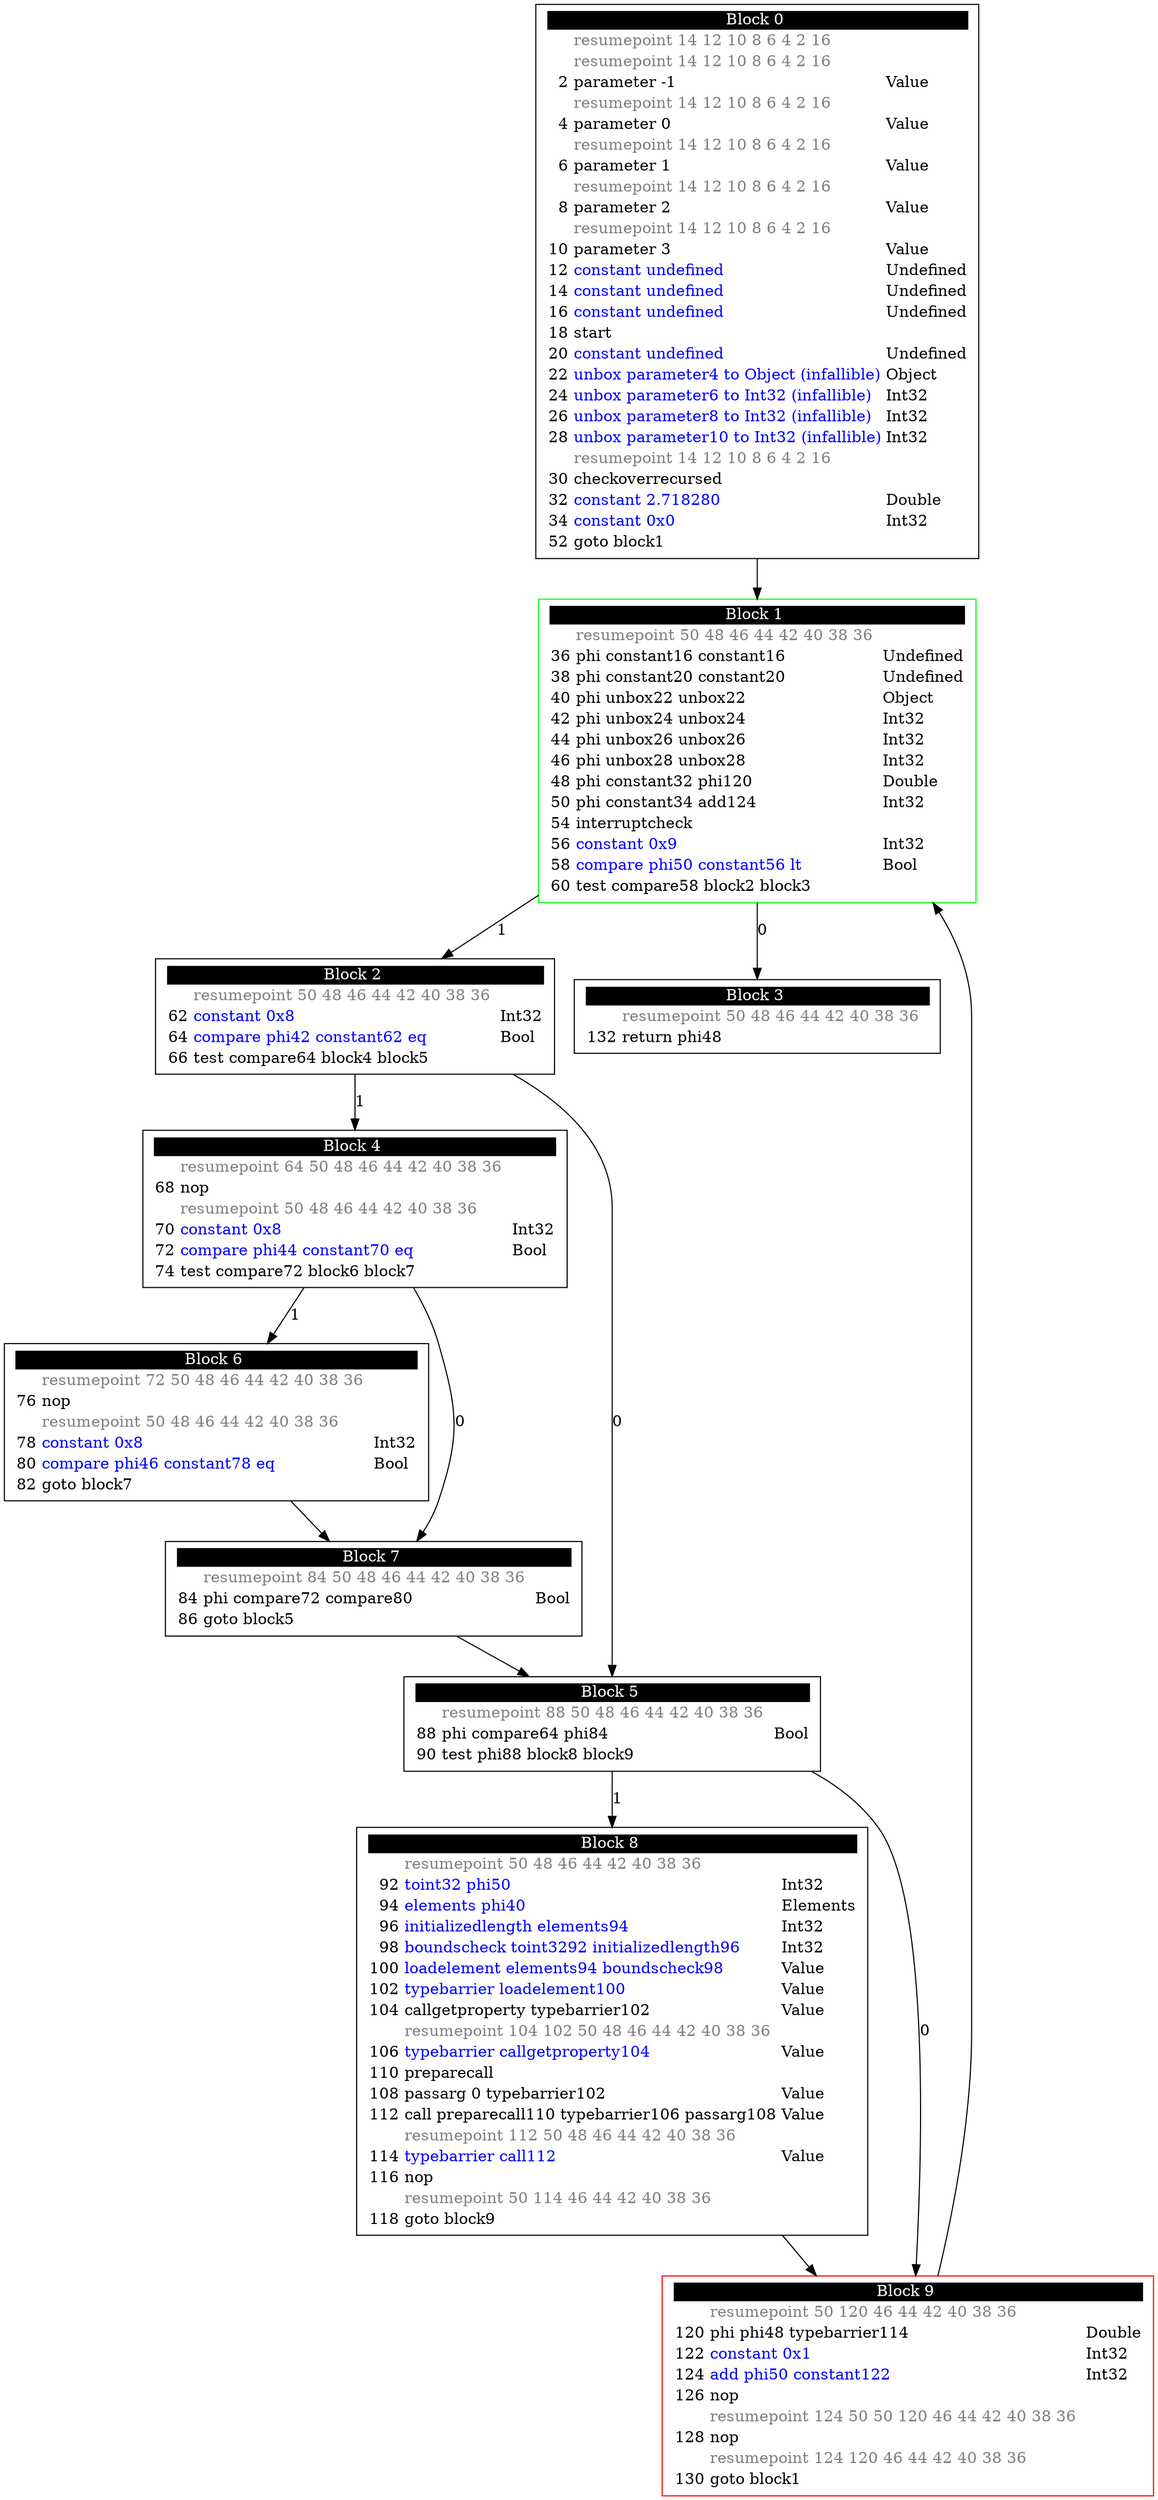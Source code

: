 digraph {
  rankdir=TB
  splines=true

  "Block0" [ shape=box label=<<table border="0" cellborder="0" cellpadding="1"><tr><td align="center" bgcolor="black" colspan="3"><font color="white">Block 0 </font></td></tr><tr><td align="left"></td><td align="left"><font color="grey50">resumepoint 14 12 10 8 6 4 2 16 </font></td><td></td></tr><tr><td align="left"></td><td align="left"><font color="grey50">resumepoint 14 12 10 8 6 4 2 16 </font></td><td></td></tr><tr><td align="right" port="i2">2</td><td align="left">parameter -1</td><td align="left">Value</td></tr><tr><td align="left"></td><td align="left"><font color="grey50">resumepoint 14 12 10 8 6 4 2 16 </font></td><td></td></tr><tr><td align="right" port="i4">4</td><td align="left">parameter 0</td><td align="left">Value</td></tr><tr><td align="left"></td><td align="left"><font color="grey50">resumepoint 14 12 10 8 6 4 2 16 </font></td><td></td></tr><tr><td align="right" port="i6">6</td><td align="left">parameter 1</td><td align="left">Value</td></tr><tr><td align="left"></td><td align="left"><font color="grey50">resumepoint 14 12 10 8 6 4 2 16 </font></td><td></td></tr><tr><td align="right" port="i8">8</td><td align="left">parameter 2</td><td align="left">Value</td></tr><tr><td align="left"></td><td align="left"><font color="grey50">resumepoint 14 12 10 8 6 4 2 16 </font></td><td></td></tr><tr><td align="right" port="i10">10</td><td align="left">parameter 3</td><td align="left">Value</td></tr><tr><td align="right" port="i12">12</td><td align="left"><font color="blue">constant undefined</font></td><td align="left">Undefined</td></tr><tr><td align="right" port="i14">14</td><td align="left"><font color="blue">constant undefined</font></td><td align="left">Undefined</td></tr><tr><td align="right" port="i16">16</td><td align="left"><font color="blue">constant undefined</font></td><td align="left">Undefined</td></tr><tr><td align="right" port="i18">18</td><td align="left">start</td></tr><tr><td align="right" port="i20">20</td><td align="left"><font color="blue">constant undefined</font></td><td align="left">Undefined</td></tr><tr><td align="right" port="i22">22</td><td align="left"><font color="blue">unbox parameter4 to Object (infallible)</font></td><td align="left">Object</td></tr><tr><td align="right" port="i24">24</td><td align="left"><font color="blue">unbox parameter6 to Int32 (infallible)</font></td><td align="left">Int32</td></tr><tr><td align="right" port="i26">26</td><td align="left"><font color="blue">unbox parameter8 to Int32 (infallible)</font></td><td align="left">Int32</td></tr><tr><td align="right" port="i28">28</td><td align="left"><font color="blue">unbox parameter10 to Int32 (infallible)</font></td><td align="left">Int32</td></tr><tr><td align="left"></td><td align="left"><font color="grey50">resumepoint 14 12 10 8 6 4 2 16 </font></td><td></td></tr><tr><td align="right" port="i30">30</td><td align="left">checkoverrecursed</td></tr><tr><td align="right" port="i32">32</td><td align="left"><font color="blue">constant 2.718280</font></td><td align="left">Double</td></tr><tr><td align="right" port="i34">34</td><td align="left"><font color="blue">constant 0x0</font></td><td align="left">Int32</td></tr><tr><td align="right" port="i52">52</td><td align="left">goto block1</td></tr></table>> ] ;
  "Block1" [ color=green shape=box label=<<table border="0" cellborder="0" cellpadding="1"><tr><td align="center" bgcolor="black" colspan="3"><font color="white">Block 1 </font></td></tr><tr><td align="left"></td><td align="left"><font color="grey50">resumepoint 50 48 46 44 42 40 38 36 </font></td><td></td></tr><tr><td align="right" port="i36">36</td><td align="left">phi constant16 constant16</td><td align="left">Undefined</td></tr><tr><td align="right" port="i38">38</td><td align="left">phi constant20 constant20</td><td align="left">Undefined</td></tr><tr><td align="right" port="i40">40</td><td align="left">phi unbox22 unbox22</td><td align="left">Object</td></tr><tr><td align="right" port="i42">42</td><td align="left">phi unbox24 unbox24</td><td align="left">Int32</td></tr><tr><td align="right" port="i44">44</td><td align="left">phi unbox26 unbox26</td><td align="left">Int32</td></tr><tr><td align="right" port="i46">46</td><td align="left">phi unbox28 unbox28</td><td align="left">Int32</td></tr><tr><td align="right" port="i48">48</td><td align="left">phi constant32 phi120</td><td align="left">Double</td></tr><tr><td align="right" port="i50">50</td><td align="left">phi constant34 add124</td><td align="left">Int32</td></tr><tr><td align="right" port="i54">54</td><td align="left">interruptcheck</td></tr><tr><td align="right" port="i56">56</td><td align="left"><font color="blue">constant 0x9</font></td><td align="left">Int32</td></tr><tr><td align="right" port="i58">58</td><td align="left"><font color="blue">compare phi50 constant56 lt</font></td><td align="left">Bool</td></tr><tr><td align="right" port="i60">60</td><td align="left">test compare58 block2 block3</td></tr></table>> ] ;
  "Block2" [ shape=box label=<<table border="0" cellborder="0" cellpadding="1"><tr><td align="center" bgcolor="black" colspan="3"><font color="white">Block 2 </font></td></tr><tr><td align="left"></td><td align="left"><font color="grey50">resumepoint 50 48 46 44 42 40 38 36 </font></td><td></td></tr><tr><td align="right" port="i62">62</td><td align="left"><font color="blue">constant 0x8</font></td><td align="left">Int32</td></tr><tr><td align="right" port="i64">64</td><td align="left"><font color="blue">compare phi42 constant62 eq</font></td><td align="left">Bool</td></tr><tr><td align="right" port="i66">66</td><td align="left">test compare64 block4 block5</td></tr></table>> ] ;
  "Block4" [ shape=box label=<<table border="0" cellborder="0" cellpadding="1"><tr><td align="center" bgcolor="black" colspan="3"><font color="white">Block 4 </font></td></tr><tr><td align="left"></td><td align="left"><font color="grey50">resumepoint 64 50 48 46 44 42 40 38 36 </font></td><td></td></tr><tr><td align="right" port="i68">68</td><td align="left">nop</td></tr><tr><td align="left"></td><td align="left"><font color="grey50">resumepoint 50 48 46 44 42 40 38 36 </font></td><td></td></tr><tr><td align="right" port="i70">70</td><td align="left"><font color="blue">constant 0x8</font></td><td align="left">Int32</td></tr><tr><td align="right" port="i72">72</td><td align="left"><font color="blue">compare phi44 constant70 eq</font></td><td align="left">Bool</td></tr><tr><td align="right" port="i74">74</td><td align="left">test compare72 block6 block7</td></tr></table>> ] ;
  "Block6" [ shape=box label=<<table border="0" cellborder="0" cellpadding="1"><tr><td align="center" bgcolor="black" colspan="3"><font color="white">Block 6 </font></td></tr><tr><td align="left"></td><td align="left"><font color="grey50">resumepoint 72 50 48 46 44 42 40 38 36 </font></td><td></td></tr><tr><td align="right" port="i76">76</td><td align="left">nop</td></tr><tr><td align="left"></td><td align="left"><font color="grey50">resumepoint 50 48 46 44 42 40 38 36 </font></td><td></td></tr><tr><td align="right" port="i78">78</td><td align="left"><font color="blue">constant 0x8</font></td><td align="left">Int32</td></tr><tr><td align="right" port="i80">80</td><td align="left"><font color="blue">compare phi46 constant78 eq</font></td><td align="left">Bool</td></tr><tr><td align="right" port="i82">82</td><td align="left">goto block7</td></tr></table>> ] ;
  "Block7" [ shape=box label=<<table border="0" cellborder="0" cellpadding="1"><tr><td align="center" bgcolor="black" colspan="3"><font color="white">Block 7 </font></td></tr><tr><td align="left"></td><td align="left"><font color="grey50">resumepoint 84 50 48 46 44 42 40 38 36 </font></td><td></td></tr><tr><td align="right" port="i84">84</td><td align="left">phi compare72 compare80</td><td align="left">Bool</td></tr><tr><td align="right" port="i86">86</td><td align="left">goto block5</td></tr></table>> ] ;
  "Block5" [ shape=box label=<<table border="0" cellborder="0" cellpadding="1"><tr><td align="center" bgcolor="black" colspan="3"><font color="white">Block 5 </font></td></tr><tr><td align="left"></td><td align="left"><font color="grey50">resumepoint 88 50 48 46 44 42 40 38 36 </font></td><td></td></tr><tr><td align="right" port="i88">88</td><td align="left">phi compare64 phi84</td><td align="left">Bool</td></tr><tr><td align="right" port="i90">90</td><td align="left">test phi88 block8 block9</td></tr></table>> ] ;
  "Block8" [ shape=box label=<<table border="0" cellborder="0" cellpadding="1"><tr><td align="center" bgcolor="black" colspan="3"><font color="white">Block 8 </font></td></tr><tr><td align="left"></td><td align="left"><font color="grey50">resumepoint 50 48 46 44 42 40 38 36 </font></td><td></td></tr><tr><td align="right" port="i92">92</td><td align="left"><font color="blue">toint32 phi50</font></td><td align="left">Int32</td></tr><tr><td align="right" port="i94">94</td><td align="left"><font color="blue">elements phi40</font></td><td align="left">Elements</td></tr><tr><td align="right" port="i96">96</td><td align="left"><font color="blue">initializedlength elements94</font></td><td align="left">Int32</td></tr><tr><td align="right" port="i98">98</td><td align="left"><font color="blue">boundscheck toint3292 initializedlength96</font></td><td align="left">Int32</td></tr><tr><td align="right" port="i100">100</td><td align="left"><font color="blue">loadelement elements94 boundscheck98</font></td><td align="left">Value</td></tr><tr><td align="right" port="i102">102</td><td align="left"><font color="blue">typebarrier loadelement100</font></td><td align="left">Value</td></tr><tr><td align="right" port="i104">104</td><td align="left">callgetproperty typebarrier102</td><td align="left">Value</td></tr><tr><td align="left"></td><td align="left"><font color="grey50">resumepoint 104 102 50 48 46 44 42 40 38 36 </font></td><td></td></tr><tr><td align="right" port="i106">106</td><td align="left"><font color="blue">typebarrier callgetproperty104</font></td><td align="left">Value</td></tr><tr><td align="right" port="i110">110</td><td align="left">preparecall</td></tr><tr><td align="right" port="i108">108</td><td align="left">passarg 0 typebarrier102</td><td align="left">Value</td></tr><tr><td align="right" port="i112">112</td><td align="left">call preparecall110 typebarrier106 passarg108</td><td align="left">Value</td></tr><tr><td align="left"></td><td align="left"><font color="grey50">resumepoint 112 50 48 46 44 42 40 38 36 </font></td><td></td></tr><tr><td align="right" port="i114">114</td><td align="left"><font color="blue">typebarrier call112</font></td><td align="left">Value</td></tr><tr><td align="right" port="i116">116</td><td align="left">nop</td></tr><tr><td align="left"></td><td align="left"><font color="grey50">resumepoint 50 114 46 44 42 40 38 36 </font></td><td></td></tr><tr><td align="right" port="i118">118</td><td align="left">goto block9</td></tr></table>> ] ;
  "Block9" [ color=red shape=box label=<<table border="0" cellborder="0" cellpadding="1"><tr><td align="center" bgcolor="black" colspan="3"><font color="white">Block 9 </font></td></tr><tr><td align="left"></td><td align="left"><font color="grey50">resumepoint 50 120 46 44 42 40 38 36 </font></td><td></td></tr><tr><td align="right" port="i120">120</td><td align="left">phi phi48 typebarrier114</td><td align="left">Double</td></tr><tr><td align="right" port="i122">122</td><td align="left"><font color="blue">constant 0x1</font></td><td align="left">Int32</td></tr><tr><td align="right" port="i124">124</td><td align="left"><font color="blue">add phi50 constant122</font></td><td align="left">Int32</td></tr><tr><td align="right" port="i126">126</td><td align="left">nop</td></tr><tr><td align="left"></td><td align="left"><font color="grey50">resumepoint 124 50 50 120 46 44 42 40 38 36 </font></td><td></td></tr><tr><td align="right" port="i128">128</td><td align="left">nop</td></tr><tr><td align="left"></td><td align="left"><font color="grey50">resumepoint 124 120 46 44 42 40 38 36 </font></td><td></td></tr><tr><td align="right" port="i130">130</td><td align="left">goto block1</td></tr></table>> ] ;
  "Block3" [ shape=box label=<<table border="0" cellborder="0" cellpadding="1"><tr><td align="center" bgcolor="black" colspan="3"><font color="white">Block 3 </font></td></tr><tr><td align="left"></td><td align="left"><font color="grey50">resumepoint 50 48 46 44 42 40 38 36 </font></td><td></td></tr><tr><td align="right" port="i132">132</td><td align="left">return phi48</td></tr></table>> ] ;

  "Block0" -> "Block1" ;
  "Block1" -> "Block2" [ label=1 ] ;
  "Block1" -> "Block3" [ label=0 ] ;
  "Block2" -> "Block4" [ label=1 ] ;
  "Block2" -> "Block5" [ label=0 ] ;
  "Block4" -> "Block6" [ label=1 ] ;
  "Block4" -> "Block7" [ label=0 ] ;
  "Block6" -> "Block7" ;
  "Block7" -> "Block5" ;
  "Block5" -> "Block8" [ label=1 ] ;
  "Block5" -> "Block9" [ label=0 ] ;
  "Block8" -> "Block9" ;
  "Block9" -> "Block1" ;
}
